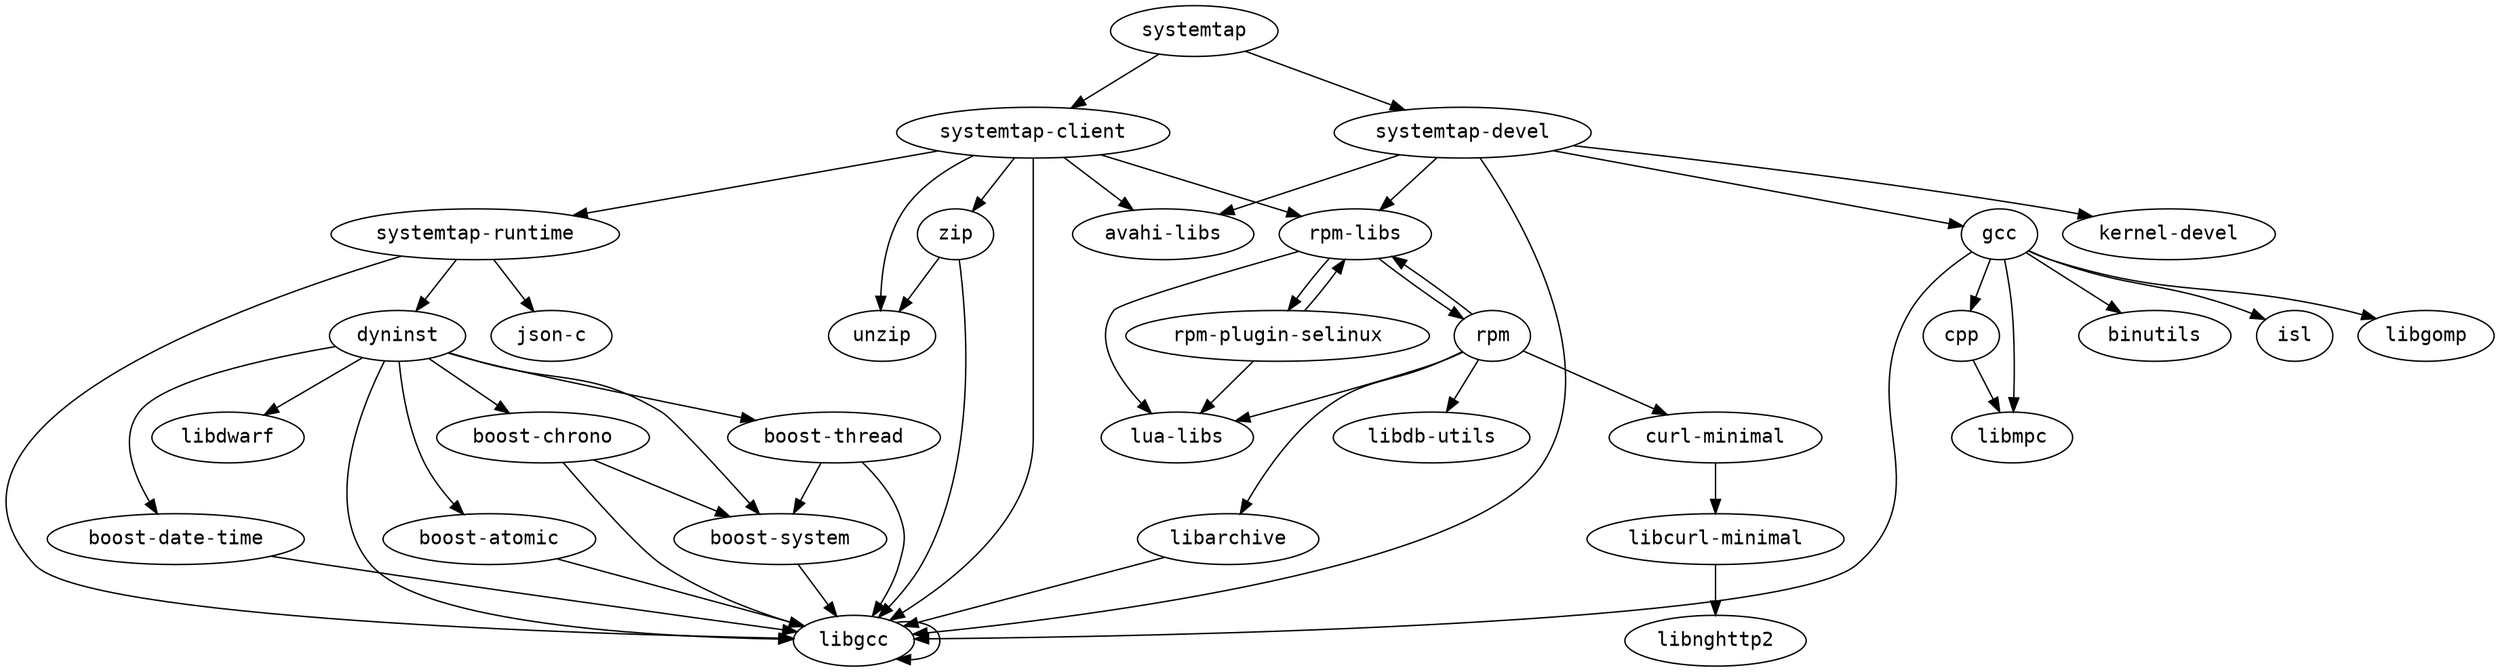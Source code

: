 strict digraph G {
node [fontname=monospace];
  "boost-atomic" -> "libgcc";
  "boost-chrono" -> "boost-system";
  "boost-chrono" -> "libgcc";
  "boost-date-time" -> "libgcc";
  "boost-system" -> "libgcc";
  "boost-thread" -> "boost-system";
  "boost-thread" -> "libgcc";
  "cpp" -> "libmpc";
  "curl-minimal" -> "libcurl-minimal";
  "dyninst" -> "boost-atomic";
  "dyninst" -> "boost-chrono";
  "dyninst" -> "boost-date-time";
  "dyninst" -> "boost-system";
  "dyninst" -> "boost-thread";
  "dyninst" -> "libdwarf";
  "dyninst" -> "libgcc";
  "gcc" -> "binutils";
  "gcc" -> "cpp";
  "gcc" -> "isl";
  "gcc" -> "libgcc";
  "gcc" -> "libgomp";
  "gcc" -> "libmpc";
  "libarchive" -> "libgcc";
  "libcurl-minimal" -> "libnghttp2";
  "libgcc" -> "libgcc";
  "rpm" -> "curl-minimal";
  "rpm" -> "libarchive";
  "rpm" -> "libdb-utils";
  "rpm-libs" -> "lua-libs";
  "rpm-libs" -> "rpm";
  "rpm-libs" -> "rpm-plugin-selinux";
  "rpm" -> "lua-libs";
  "rpm-plugin-selinux" -> "lua-libs";
  "rpm-plugin-selinux" -> "rpm-libs";
  "rpm" -> "rpm-libs";
  "systemtap-client" -> "avahi-libs";
  "systemtap-client" -> "libgcc";
  "systemtap-client" -> "rpm-libs";
  "systemtap-client" -> "systemtap-runtime";
  "systemtap-client" -> "unzip";
  "systemtap-client" -> "zip";
  "systemtap-devel" -> "avahi-libs";
  "systemtap-devel" -> "gcc";
  "systemtap-devel" -> "kernel-devel";
  "systemtap-devel" -> "libgcc";
  "systemtap-devel" -> "rpm-libs";
  "systemtap-runtime" -> "dyninst";
  "systemtap-runtime" -> "json-c";
  "systemtap-runtime" -> "libgcc";
  "systemtap" -> "systemtap-client";
  "systemtap" -> "systemtap-devel";
  "zip" -> "libgcc";
  "zip" -> "unzip";
}
